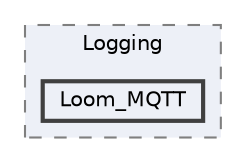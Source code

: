 digraph "C:/Users/Will/AppData/Local/Arduino15/packages/loom4/hardware/samd/4.0.6/libraries/Loom/src/Internet/Logging/Loom_MQTT"
{
 // LATEX_PDF_SIZE
  bgcolor="transparent";
  edge [fontname=Helvetica,fontsize=10,labelfontname=Helvetica,labelfontsize=10];
  node [fontname=Helvetica,fontsize=10,shape=box,height=0.2,width=0.4];
  compound=true
  subgraph clusterdir_ddc79bbc359cc29eb1b40676986843cc {
    graph [ bgcolor="#edf0f7", pencolor="grey50", label="Logging", fontname=Helvetica,fontsize=10 style="filled,dashed", URL="dir_ddc79bbc359cc29eb1b40676986843cc.html",tooltip=""]
  dir_3e14c3fa8c141c6af0f82d111303d4ba [label="Loom_MQTT", fillcolor="#edf0f7", color="grey25", style="filled,bold", URL="dir_3e14c3fa8c141c6af0f82d111303d4ba.html",tooltip=""];
  }
}
